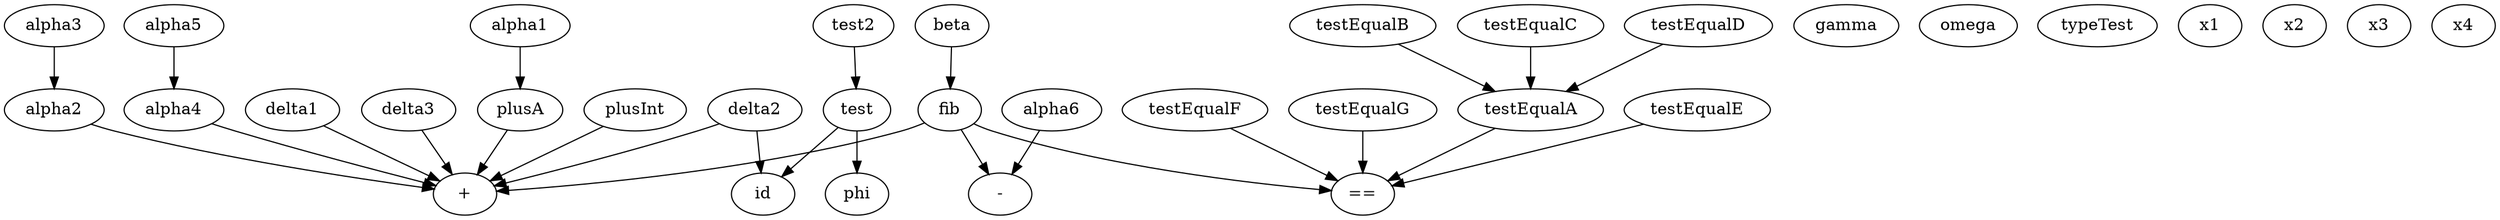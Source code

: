 digraph
{
  "+"
  "-"
  "=="
  "alpha1"
  "alpha2"
  "alpha3"
  "alpha4"
  "alpha5"
  "alpha6"
  "beta"
  "delta1"
  "delta2"
  "delta3"
  "fib"
  "gamma"
  "id"
  "omega"
  "phi"
  "plusA"
  "plusInt"
  "test"
  "test2"
  "testEqualA"
  "testEqualB"
  "testEqualC"
  "testEqualD"
  "testEqualE"
  "testEqualF"
  "testEqualG"
  "typeTest"
  "x1"
  "x2"
  "x3"
  "x4"
  "alpha1" -> "plusA"
  "alpha2" -> "+"
  "alpha3" -> "alpha2"
  "alpha4" -> "+"
  "alpha5" -> "alpha4"
  "alpha6" -> "-"
  "beta" -> "fib"
  "delta1" -> "+"
  "delta2" -> "+"
  "delta2" -> "id"
  "delta3" -> "+"
  "fib" -> "+"
  "fib" -> "-"
  "fib" -> "=="
  "plusA" -> "+"
  "plusInt" -> "+"
  "test" -> "id"
  "test" -> "phi"
  "test2" -> "test"
  "testEqualA" -> "=="
  "testEqualB" -> "testEqualA"
  "testEqualC" -> "testEqualA"
  "testEqualD" -> "testEqualA"
  "testEqualE" -> "=="
  "testEqualF" -> "=="
  "testEqualG" -> "=="
}
